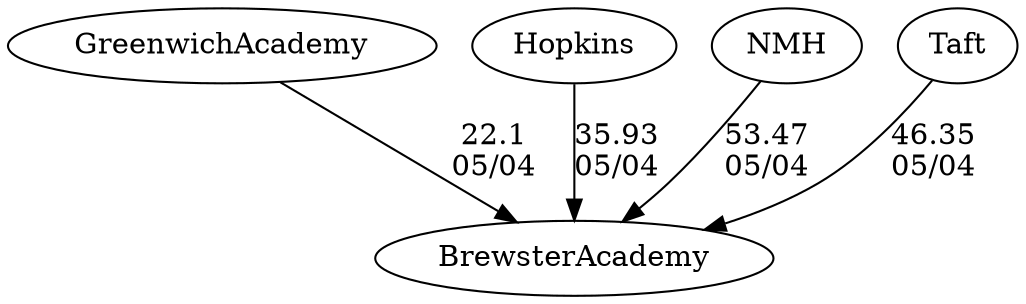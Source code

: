 digraph girls3foursBrewsterAcademy {GreenwichAcademy [URL="girls3foursBrewsterAcademyGreenwichAcademy.html"];Hopkins [URL="girls3foursBrewsterAcademyHopkins.html"];NMH [URL="girls3foursBrewsterAcademyNMH.html"];BrewsterAcademy [URL="girls3foursBrewsterAcademyBrewsterAcademy.html"];Taft [URL="girls3foursBrewsterAcademyTaft.html"];NMH -> BrewsterAcademy[label="53.47
05/04", weight="47", tooltip="Founder's Day Regatta			
", URL="", random="random"]; 
Taft -> BrewsterAcademy[label="46.35
05/04", weight="54", tooltip="Founder's Day Regatta			
", URL="", random="random"]; 
Hopkins -> BrewsterAcademy[label="35.93
05/04", weight="65", tooltip="Founder's Day Regatta			
", URL="", random="random"]; 
GreenwichAcademy -> BrewsterAcademy[label="22.1
05/04", weight="78", tooltip="Founder's Day Regatta			
", URL="", random="random"]}
